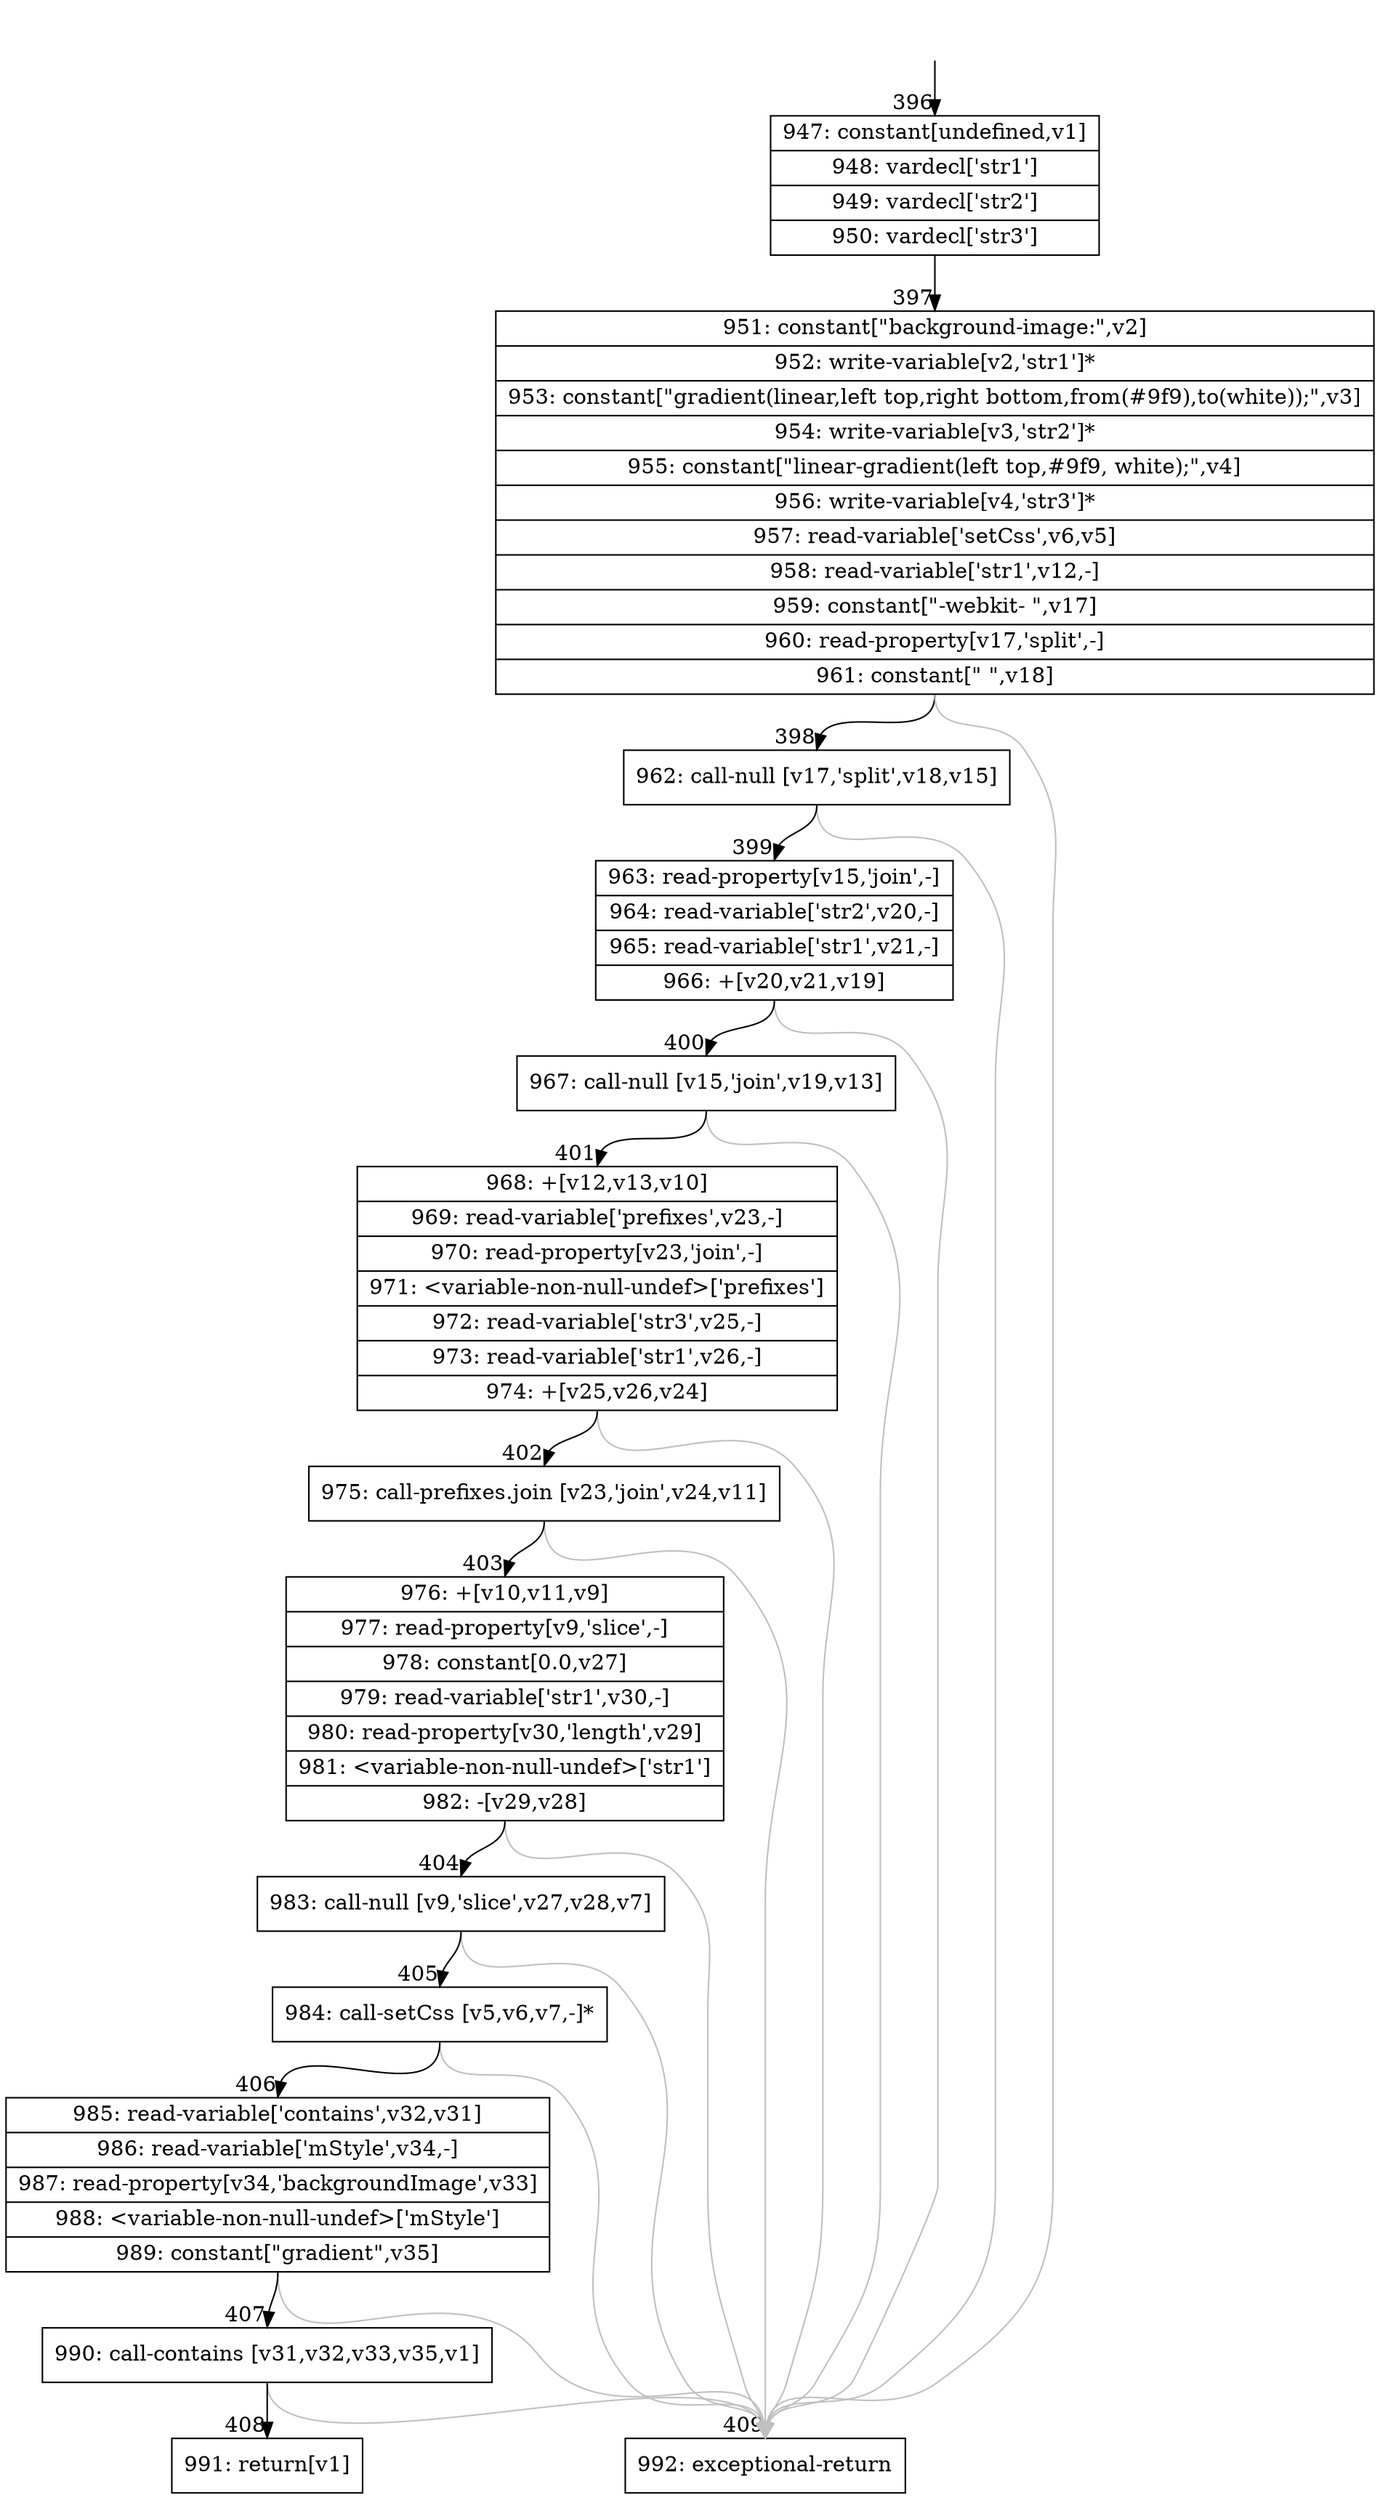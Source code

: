 digraph {
rankdir="TD"
BB_entry44[shape=none,label=""];
BB_entry44 -> BB396 [tailport=s, headport=n, headlabel="    396"]
BB396 [shape=record label="{947: constant[undefined,v1]|948: vardecl['str1']|949: vardecl['str2']|950: vardecl['str3']}" ] 
BB396 -> BB397 [tailport=s, headport=n, headlabel="      397"]
BB397 [shape=record label="{951: constant[\"background-image:\",v2]|952: write-variable[v2,'str1']*|953: constant[\"gradient(linear,left top,right bottom,from(#9f9),to(white));\",v3]|954: write-variable[v3,'str2']*|955: constant[\"linear-gradient(left top,#9f9, white);\",v4]|956: write-variable[v4,'str3']*|957: read-variable['setCss',v6,v5]|958: read-variable['str1',v12,-]|959: constant[\"-webkit- \",v17]|960: read-property[v17,'split',-]|961: constant[\" \",v18]}" ] 
BB397 -> BB398 [tailport=s, headport=n, headlabel="      398"]
BB397 -> BB409 [tailport=s, headport=n, color=gray, headlabel="      409"]
BB398 [shape=record label="{962: call-null [v17,'split',v18,v15]}" ] 
BB398 -> BB399 [tailport=s, headport=n, headlabel="      399"]
BB398 -> BB409 [tailport=s, headport=n, color=gray]
BB399 [shape=record label="{963: read-property[v15,'join',-]|964: read-variable['str2',v20,-]|965: read-variable['str1',v21,-]|966: +[v20,v21,v19]}" ] 
BB399 -> BB400 [tailport=s, headport=n, headlabel="      400"]
BB399 -> BB409 [tailport=s, headport=n, color=gray]
BB400 [shape=record label="{967: call-null [v15,'join',v19,v13]}" ] 
BB400 -> BB401 [tailport=s, headport=n, headlabel="      401"]
BB400 -> BB409 [tailport=s, headport=n, color=gray]
BB401 [shape=record label="{968: +[v12,v13,v10]|969: read-variable['prefixes',v23,-]|970: read-property[v23,'join',-]|971: \<variable-non-null-undef\>['prefixes']|972: read-variable['str3',v25,-]|973: read-variable['str1',v26,-]|974: +[v25,v26,v24]}" ] 
BB401 -> BB402 [tailport=s, headport=n, headlabel="      402"]
BB401 -> BB409 [tailport=s, headport=n, color=gray]
BB402 [shape=record label="{975: call-prefixes.join [v23,'join',v24,v11]}" ] 
BB402 -> BB403 [tailport=s, headport=n, headlabel="      403"]
BB402 -> BB409 [tailport=s, headport=n, color=gray]
BB403 [shape=record label="{976: +[v10,v11,v9]|977: read-property[v9,'slice',-]|978: constant[0.0,v27]|979: read-variable['str1',v30,-]|980: read-property[v30,'length',v29]|981: \<variable-non-null-undef\>['str1']|982: -[v29,v28]}" ] 
BB403 -> BB404 [tailport=s, headport=n, headlabel="      404"]
BB403 -> BB409 [tailport=s, headport=n, color=gray]
BB404 [shape=record label="{983: call-null [v9,'slice',v27,v28,v7]}" ] 
BB404 -> BB405 [tailport=s, headport=n, headlabel="      405"]
BB404 -> BB409 [tailport=s, headport=n, color=gray]
BB405 [shape=record label="{984: call-setCss [v5,v6,v7,-]*}" ] 
BB405 -> BB406 [tailport=s, headport=n, headlabel="      406"]
BB405 -> BB409 [tailport=s, headport=n, color=gray]
BB406 [shape=record label="{985: read-variable['contains',v32,v31]|986: read-variable['mStyle',v34,-]|987: read-property[v34,'backgroundImage',v33]|988: \<variable-non-null-undef\>['mStyle']|989: constant[\"gradient\",v35]}" ] 
BB406 -> BB407 [tailport=s, headport=n, headlabel="      407"]
BB406 -> BB409 [tailport=s, headport=n, color=gray]
BB407 [shape=record label="{990: call-contains [v31,v32,v33,v35,v1]}" ] 
BB407 -> BB408 [tailport=s, headport=n, headlabel="      408"]
BB407 -> BB409 [tailport=s, headport=n, color=gray]
BB408 [shape=record label="{991: return[v1]}" ] 
BB409 [shape=record label="{992: exceptional-return}" ] 
//#$~ 394
}
